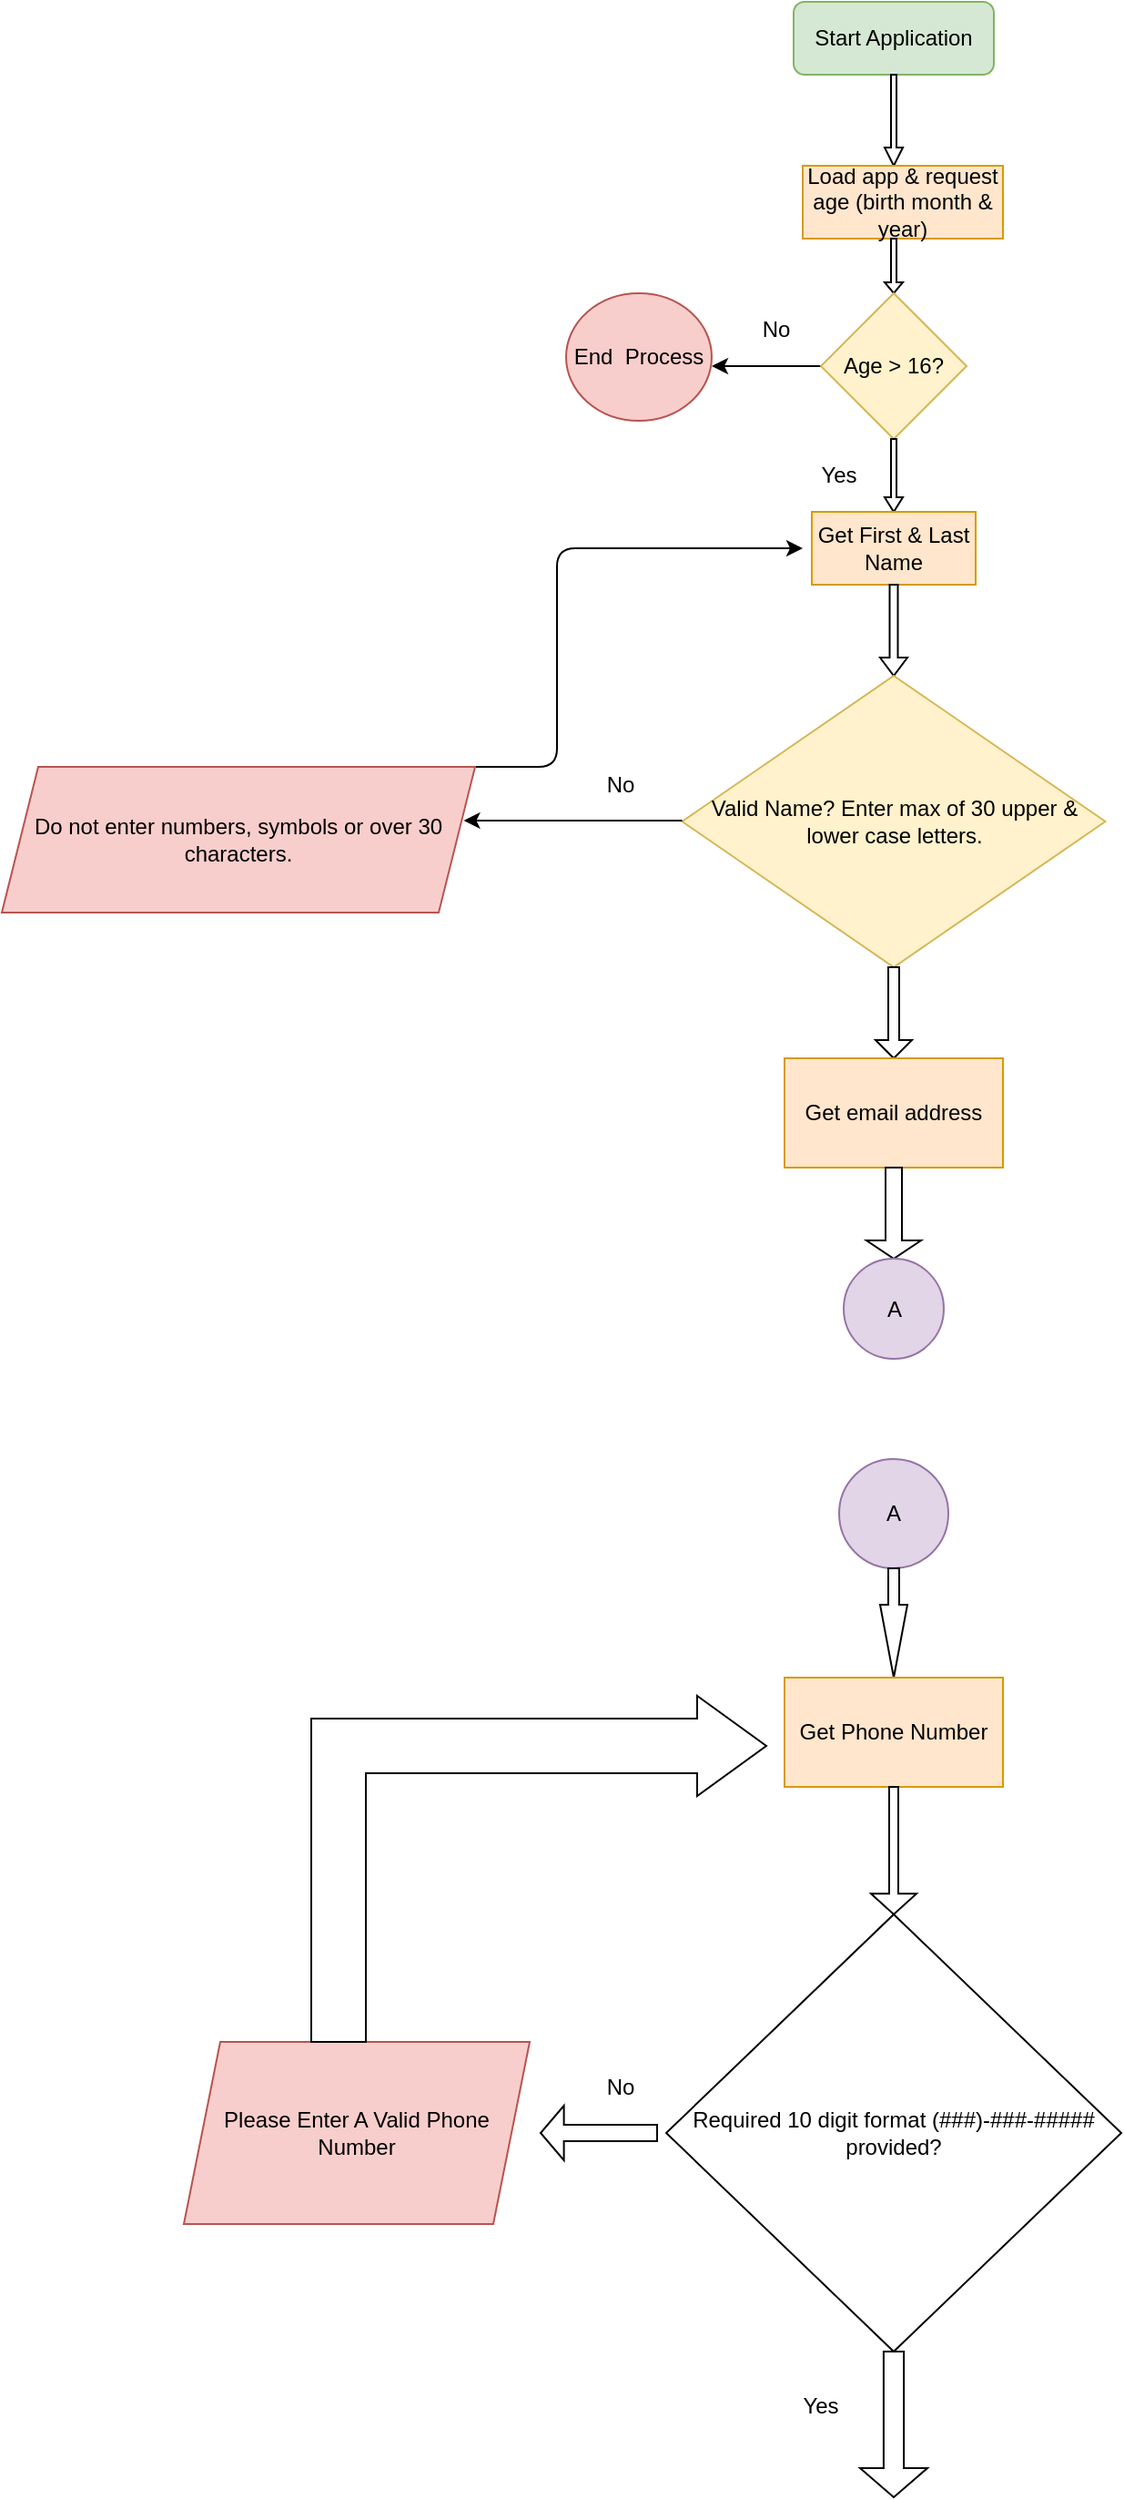 <mxfile version="14.7.9" type="github">
  <diagram id="C5RBs43oDa-KdzZeNtuy" name="Page-1">
    <mxGraphModel dx="2088" dy="732" grid="1" gridSize="10" guides="1" tooltips="1" connect="1" arrows="1" fold="1" page="1" pageScale="1" pageWidth="827" pageHeight="1169" math="0" shadow="0">
      <root>
        <mxCell id="WIyWlLk6GJQsqaUBKTNV-0" />
        <mxCell id="WIyWlLk6GJQsqaUBKTNV-1" parent="WIyWlLk6GJQsqaUBKTNV-0" />
        <mxCell id="LIU_eeTFHJBmdomvcPOO-3" value="Start Application" style="rounded=1;whiteSpace=wrap;html=1;fillColor=#d5e8d4;strokeColor=#82b366;" parent="WIyWlLk6GJQsqaUBKTNV-1" vertex="1">
          <mxGeometry x="155" width="110" height="40" as="geometry" />
        </mxCell>
        <mxCell id="LIU_eeTFHJBmdomvcPOO-6" value="" style="shape=singleArrow;direction=south;whiteSpace=wrap;html=1;" parent="WIyWlLk6GJQsqaUBKTNV-1" vertex="1">
          <mxGeometry x="205" y="40" width="10" height="50" as="geometry" />
        </mxCell>
        <mxCell id="LIU_eeTFHJBmdomvcPOO-7" value="Load app &amp;amp; request age (birth month &amp;amp; year)" style="rounded=0;whiteSpace=wrap;html=1;fillColor=#ffe6cc;strokeColor=#d79b00;" parent="WIyWlLk6GJQsqaUBKTNV-1" vertex="1">
          <mxGeometry x="160" y="90" width="110" height="40" as="geometry" />
        </mxCell>
        <mxCell id="LIU_eeTFHJBmdomvcPOO-9" value="" style="shape=singleArrow;direction=south;whiteSpace=wrap;html=1;" parent="WIyWlLk6GJQsqaUBKTNV-1" vertex="1">
          <mxGeometry x="205" y="130" width="10" height="30" as="geometry" />
        </mxCell>
        <mxCell id="LIU_eeTFHJBmdomvcPOO-19" value="" style="edgeStyle=orthogonalEdgeStyle;rounded=0;orthogonalLoop=1;jettySize=auto;html=1;" parent="WIyWlLk6GJQsqaUBKTNV-1" source="LIU_eeTFHJBmdomvcPOO-10" edge="1">
          <mxGeometry relative="1" as="geometry">
            <mxPoint x="110" y="200" as="targetPoint" />
          </mxGeometry>
        </mxCell>
        <mxCell id="LIU_eeTFHJBmdomvcPOO-10" value="Age &amp;gt; 16?" style="rhombus;whiteSpace=wrap;html=1;fillColor=#fff2cc;strokeColor=#d6b656;" parent="WIyWlLk6GJQsqaUBKTNV-1" vertex="1">
          <mxGeometry x="170" y="160" width="80" height="80" as="geometry" />
        </mxCell>
        <mxCell id="LIU_eeTFHJBmdomvcPOO-20" value="End &amp;nbsp;Process" style="ellipse;whiteSpace=wrap;html=1;fillColor=#f8cecc;strokeColor=#b85450;" parent="WIyWlLk6GJQsqaUBKTNV-1" vertex="1">
          <mxGeometry x="30" y="160" width="80" height="70" as="geometry" />
        </mxCell>
        <mxCell id="LIU_eeTFHJBmdomvcPOO-21" value="No" style="text;html=1;align=center;verticalAlign=middle;resizable=0;points=[];autosize=1;strokeColor=none;" parent="WIyWlLk6GJQsqaUBKTNV-1" vertex="1">
          <mxGeometry x="130" y="170" width="30" height="20" as="geometry" />
        </mxCell>
        <mxCell id="LIU_eeTFHJBmdomvcPOO-22" value="" style="shape=singleArrow;direction=south;whiteSpace=wrap;html=1;" parent="WIyWlLk6GJQsqaUBKTNV-1" vertex="1">
          <mxGeometry x="205" y="240" width="10" height="40" as="geometry" />
        </mxCell>
        <mxCell id="LIU_eeTFHJBmdomvcPOO-23" value="Get First &amp;amp; Last Name" style="rounded=0;whiteSpace=wrap;html=1;fillColor=#ffe6cc;strokeColor=#d79b00;" parent="WIyWlLk6GJQsqaUBKTNV-1" vertex="1">
          <mxGeometry x="165" y="280" width="90" height="40" as="geometry" />
        </mxCell>
        <mxCell id="LIU_eeTFHJBmdomvcPOO-24" value="" style="shape=singleArrow;direction=south;whiteSpace=wrap;html=1;" parent="WIyWlLk6GJQsqaUBKTNV-1" vertex="1">
          <mxGeometry x="202.5" y="320" width="15" height="50" as="geometry" />
        </mxCell>
        <mxCell id="LIU_eeTFHJBmdomvcPOO-29" value="Valid Name? Enter max of 30 upper &amp;amp; lower case letters." style="rhombus;whiteSpace=wrap;html=1;fillColor=#fff2cc;strokeColor=#d6b656;" parent="WIyWlLk6GJQsqaUBKTNV-1" vertex="1">
          <mxGeometry x="93.75" y="370" width="232.5" height="160" as="geometry" />
        </mxCell>
        <mxCell id="LIU_eeTFHJBmdomvcPOO-33" value="" style="edgeStyle=orthogonalEdgeStyle;rounded=0;orthogonalLoop=1;jettySize=auto;html=1;" parent="WIyWlLk6GJQsqaUBKTNV-1" edge="1">
          <mxGeometry relative="1" as="geometry">
            <mxPoint x="53.75" y="449.5" as="sourcePoint" />
            <mxPoint x="-26.25" y="449.5" as="targetPoint" />
            <Array as="points">
              <mxPoint x="93.75" y="450" />
              <mxPoint x="93.75" y="450" />
            </Array>
          </mxGeometry>
        </mxCell>
        <mxCell id="LIU_eeTFHJBmdomvcPOO-38" value="" style="edgeStyle=elbowEdgeStyle;elbow=horizontal;endArrow=classic;html=1;" parent="WIyWlLk6GJQsqaUBKTNV-1" edge="1">
          <mxGeometry width="50" height="50" relative="1" as="geometry">
            <mxPoint x="-110" y="420" as="sourcePoint" />
            <mxPoint x="160" y="300" as="targetPoint" />
          </mxGeometry>
        </mxCell>
        <mxCell id="LIU_eeTFHJBmdomvcPOO-39" value="No" style="text;html=1;strokeColor=none;fillColor=none;align=center;verticalAlign=middle;whiteSpace=wrap;rounded=0;" parent="WIyWlLk6GJQsqaUBKTNV-1" vertex="1">
          <mxGeometry x="40" y="420" width="40" height="20" as="geometry" />
        </mxCell>
        <mxCell id="LIU_eeTFHJBmdomvcPOO-40" value="Yes" style="text;html=1;strokeColor=none;fillColor=none;align=center;verticalAlign=middle;whiteSpace=wrap;rounded=0;" parent="WIyWlLk6GJQsqaUBKTNV-1" vertex="1">
          <mxGeometry x="160" y="250" width="40" height="20" as="geometry" />
        </mxCell>
        <mxCell id="LIU_eeTFHJBmdomvcPOO-42" value="" style="shape=singleArrow;direction=south;whiteSpace=wrap;html=1;fillColor=#FFFFFF;" parent="WIyWlLk6GJQsqaUBKTNV-1" vertex="1">
          <mxGeometry x="200" y="530" width="20" height="50" as="geometry" />
        </mxCell>
        <mxCell id="LIU_eeTFHJBmdomvcPOO-44" value="Get email address" style="rounded=0;whiteSpace=wrap;html=1;fillColor=#ffe6cc;strokeColor=#d79b00;" parent="WIyWlLk6GJQsqaUBKTNV-1" vertex="1">
          <mxGeometry x="150" y="580" width="120" height="60" as="geometry" />
        </mxCell>
        <mxCell id="LIU_eeTFHJBmdomvcPOO-45" value="" style="shape=singleArrow;direction=south;whiteSpace=wrap;html=1;" parent="WIyWlLk6GJQsqaUBKTNV-1" vertex="1">
          <mxGeometry x="195" y="640" width="30" height="50" as="geometry" />
        </mxCell>
        <mxCell id="LIU_eeTFHJBmdomvcPOO-47" value="A" style="ellipse;whiteSpace=wrap;html=1;aspect=fixed;fillColor=#e1d5e7;strokeColor=#9673a6;" parent="WIyWlLk6GJQsqaUBKTNV-1" vertex="1">
          <mxGeometry x="182.5" y="690" width="55" height="55" as="geometry" />
        </mxCell>
        <mxCell id="Hr4Jce8pEfpJEN-zW1CK-0" value="A" style="ellipse;whiteSpace=wrap;html=1;aspect=fixed;fillColor=#e1d5e7;strokeColor=#9673a6;" vertex="1" parent="WIyWlLk6GJQsqaUBKTNV-1">
          <mxGeometry x="180" y="800" width="60" height="60" as="geometry" />
        </mxCell>
        <mxCell id="Hr4Jce8pEfpJEN-zW1CK-1" value="" style="html=1;shadow=0;dashed=0;align=center;verticalAlign=middle;shape=mxgraph.arrows2.arrow;dy=0.6;dx=40;direction=south;notch=0;" vertex="1" parent="WIyWlLk6GJQsqaUBKTNV-1">
          <mxGeometry x="202.5" y="860" width="15" height="60" as="geometry" />
        </mxCell>
        <mxCell id="Hr4Jce8pEfpJEN-zW1CK-3" value="Get Phone Number&lt;br&gt;" style="rounded=0;whiteSpace=wrap;html=1;fillColor=#ffe6cc;strokeColor=#d79b00;" vertex="1" parent="WIyWlLk6GJQsqaUBKTNV-1">
          <mxGeometry x="150" y="920" width="120" height="60" as="geometry" />
        </mxCell>
        <mxCell id="Hr4Jce8pEfpJEN-zW1CK-5" value="" style="shape=singleArrow;direction=south;whiteSpace=wrap;html=1;fillColor=#FFFFFF;arrowWidth=0.2;arrowSize=0.162;" vertex="1" parent="WIyWlLk6GJQsqaUBKTNV-1">
          <mxGeometry x="197.5" y="980" width="25" height="70" as="geometry" />
        </mxCell>
        <mxCell id="Hr4Jce8pEfpJEN-zW1CK-6" value="Required 10 digit format (###)-###-#####&lt;br&gt;provided?" style="rhombus;whiteSpace=wrap;html=1;fillColor=#FFFFFF;" vertex="1" parent="WIyWlLk6GJQsqaUBKTNV-1">
          <mxGeometry x="85" y="1050" width="250" height="240" as="geometry" />
        </mxCell>
        <mxCell id="Hr4Jce8pEfpJEN-zW1CK-7" value="Please Enter A Valid Phone Number" style="shape=parallelogram;perimeter=parallelogramPerimeter;whiteSpace=wrap;html=1;fixedSize=1;fillColor=#f8cecc;strokeColor=#b85450;" vertex="1" parent="WIyWlLk6GJQsqaUBKTNV-1">
          <mxGeometry x="-180" y="1120" width="190" height="100" as="geometry" />
        </mxCell>
        <mxCell id="Hr4Jce8pEfpJEN-zW1CK-8" value="" style="shape=singleArrow;direction=west;whiteSpace=wrap;html=1;fillColor=#FFFFFF;" vertex="1" parent="WIyWlLk6GJQsqaUBKTNV-1">
          <mxGeometry x="16" y="1155" width="64" height="30" as="geometry" />
        </mxCell>
        <mxCell id="Hr4Jce8pEfpJEN-zW1CK-11" value="" style="html=1;shadow=0;dashed=0;align=center;verticalAlign=middle;shape=mxgraph.arrows2.bendArrow;dy=15;dx=38;notch=0;arrowHead=55;rounded=0;fillColor=#FFFFFF;" vertex="1" parent="WIyWlLk6GJQsqaUBKTNV-1">
          <mxGeometry x="-110" y="930" width="250" height="190" as="geometry" />
        </mxCell>
        <mxCell id="Hr4Jce8pEfpJEN-zW1CK-12" value="&lt;span&gt;Do not enter numbers, symbols or over 30 characters.&lt;/span&gt;" style="shape=parallelogram;perimeter=parallelogramPerimeter;whiteSpace=wrap;html=1;fixedSize=1;fillColor=#f8cecc;strokeColor=#b85450;" vertex="1" parent="WIyWlLk6GJQsqaUBKTNV-1">
          <mxGeometry x="-280" y="420" width="260" height="80" as="geometry" />
        </mxCell>
        <mxCell id="Hr4Jce8pEfpJEN-zW1CK-13" value="" style="shape=singleArrow;direction=south;whiteSpace=wrap;html=1;fillColor=#FFFFFF;" vertex="1" parent="WIyWlLk6GJQsqaUBKTNV-1">
          <mxGeometry x="191.5" y="1290" width="37" height="80" as="geometry" />
        </mxCell>
        <mxCell id="Hr4Jce8pEfpJEN-zW1CK-14" value="No" style="text;html=1;strokeColor=none;fillColor=none;align=center;verticalAlign=middle;whiteSpace=wrap;rounded=0;" vertex="1" parent="WIyWlLk6GJQsqaUBKTNV-1">
          <mxGeometry x="40" y="1135" width="40" height="20" as="geometry" />
        </mxCell>
        <mxCell id="Hr4Jce8pEfpJEN-zW1CK-15" value="Yes" style="text;html=1;strokeColor=none;fillColor=none;align=center;verticalAlign=middle;whiteSpace=wrap;rounded=0;" vertex="1" parent="WIyWlLk6GJQsqaUBKTNV-1">
          <mxGeometry x="150" y="1310" width="40" height="20" as="geometry" />
        </mxCell>
      </root>
    </mxGraphModel>
  </diagram>
</mxfile>
